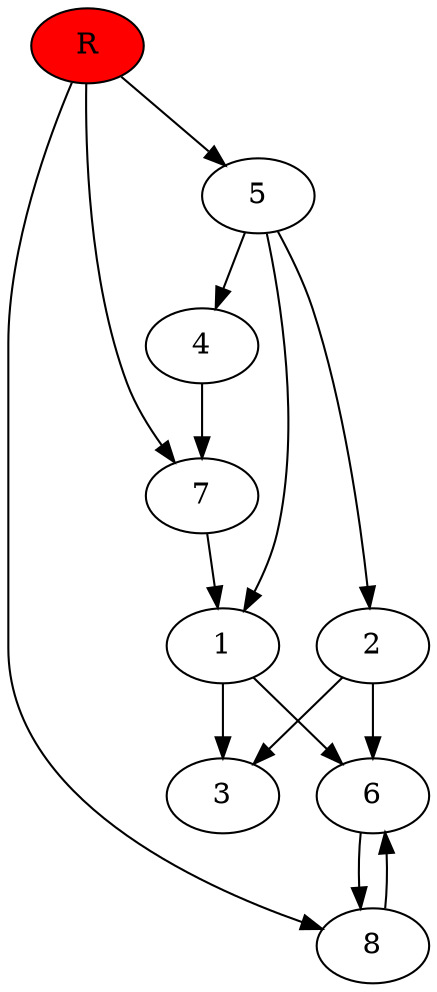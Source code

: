 digraph prb9731 {
	1
	2
	3
	4
	5
	6
	7
	8
	R [fillcolor="#ff0000" style=filled]
	1 -> 3
	1 -> 6
	2 -> 3
	2 -> 6
	4 -> 7
	5 -> 1
	5 -> 2
	5 -> 4
	6 -> 8
	7 -> 1
	8 -> 6
	R -> 5
	R -> 7
	R -> 8
}
